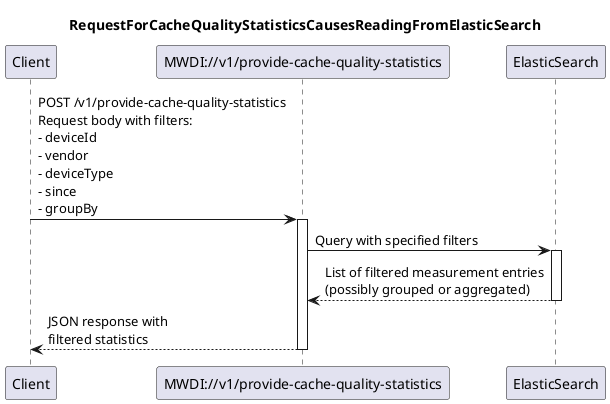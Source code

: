 @startuml 03x_ProvideCacheQualityStatistics

skinparam responseMessageBelowArrow true
title  RequestForCacheQualityStatisticsCausesReadingFromElasticSearch

participant "Client" as client
participant "MWDI://v1/provide-cache-quality-statistics" as mwdi
participant "ElasticSearch" as elastic

client -> mwdi : POST /v1/provide-cache-quality-statistics\nRequest body with filters:\n- deviceId\n- vendor\n- deviceType\n- since\n- groupBy
activate mwdi

mwdi -> elastic : Query with specified filters
activate elastic
elastic --> mwdi : List of filtered measurement entries\n(possibly grouped or aggregated)
deactivate elastic


mwdi --> client : JSON response with\nfiltered statistics 
deactivate mwdi

@enduml
